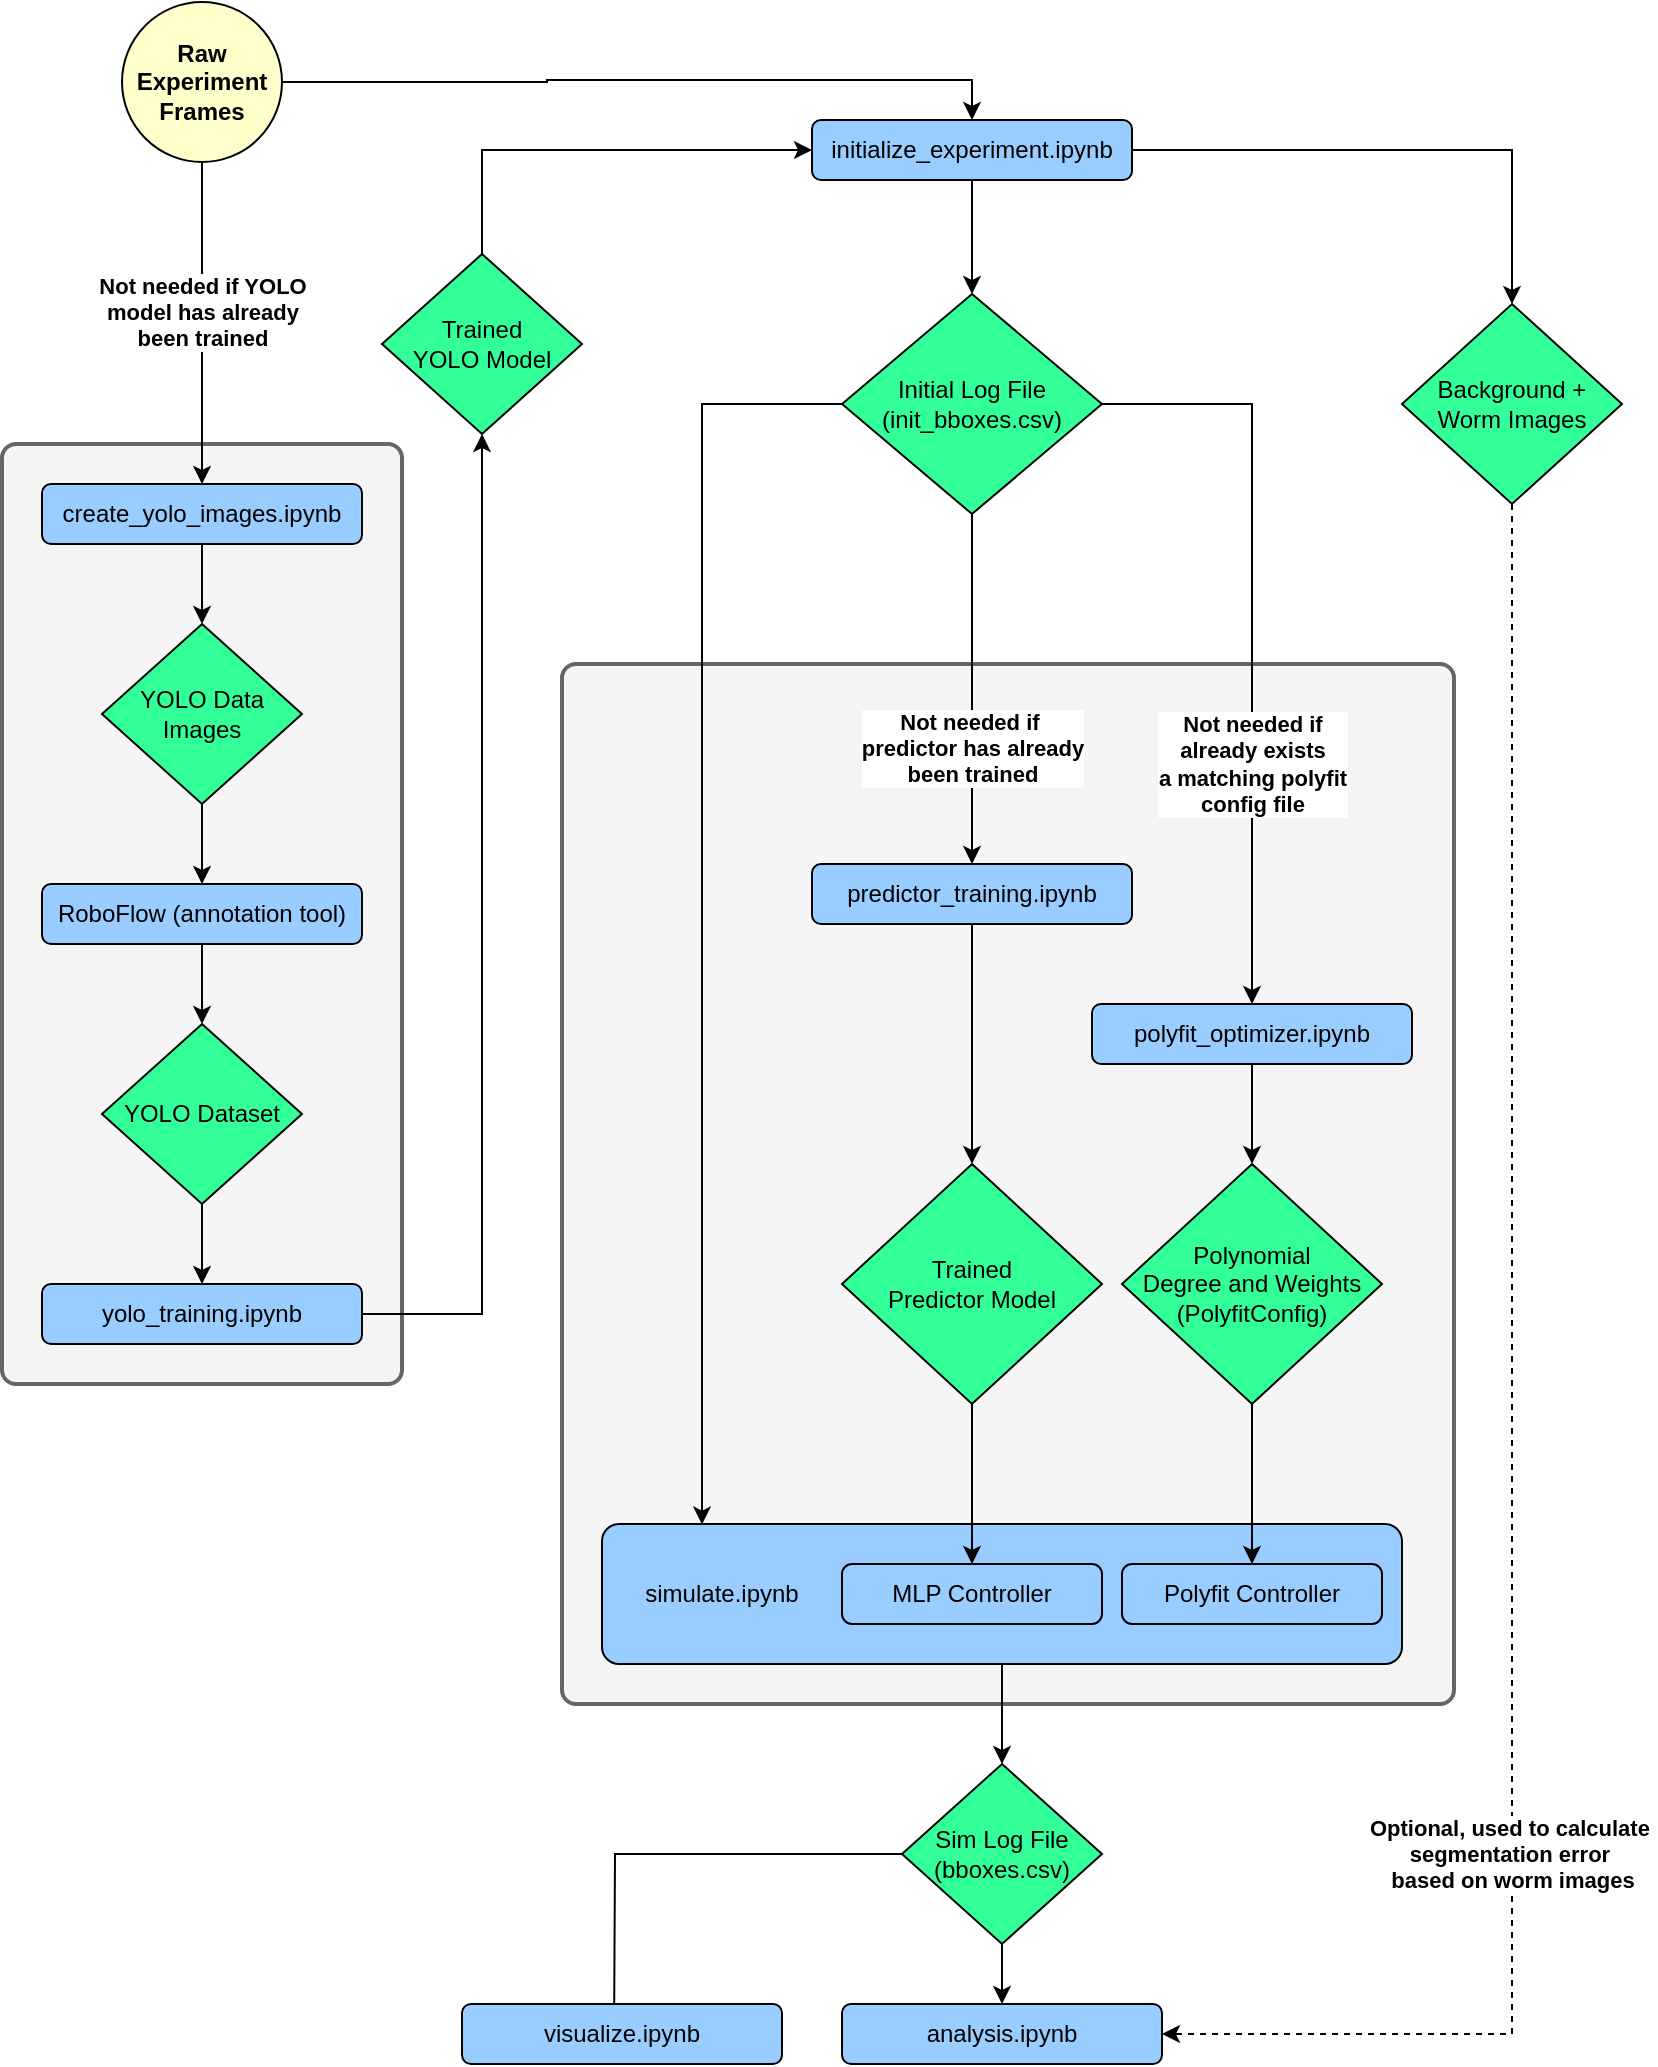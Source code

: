 <mxfile version="24.5.2" type="device">
  <diagram name="Page-1" id="aB-AKYa4uGkAp5nFMPeD">
    <mxGraphModel dx="1794" dy="823" grid="1" gridSize="10" guides="1" tooltips="1" connect="1" arrows="1" fold="1" page="1" pageScale="1" pageWidth="850" pageHeight="1100" math="0" shadow="0">
      <root>
        <mxCell id="0" />
        <mxCell id="1" parent="0" />
        <mxCell id="WDajsYb6U0dOoKer0U97-97" value="" style="rounded=1;whiteSpace=wrap;html=1;absoluteArcSize=1;arcSize=14;strokeWidth=2;fillColor=#f5f5f5;fontColor=#333333;strokeColor=#666666;" parent="1" vertex="1">
          <mxGeometry x="300" y="350" width="446" height="520" as="geometry" />
        </mxCell>
        <mxCell id="WDajsYb6U0dOoKer0U97-91" value="" style="rounded=1;whiteSpace=wrap;html=1;absoluteArcSize=1;arcSize=14;strokeWidth=2;fillColor=#f5f5f5;fontColor=#333333;strokeColor=#666666;" parent="1" vertex="1">
          <mxGeometry x="20" y="240" width="200" height="470" as="geometry" />
        </mxCell>
        <mxCell id="WDajsYb6U0dOoKer0U97-50" style="edgeStyle=orthogonalEdgeStyle;rounded=0;orthogonalLoop=1;jettySize=auto;html=1;entryX=0.5;entryY=0;entryDx=0;entryDy=0;" parent="1" source="WDajsYb6U0dOoKer0U97-1" target="WDajsYb6U0dOoKer0U97-49" edge="1">
          <mxGeometry relative="1" as="geometry" />
        </mxCell>
        <mxCell id="WDajsYb6U0dOoKer0U97-1" value="create_yolo_images.ipynb" style="rounded=1;whiteSpace=wrap;html=1;fillColor=#99CCFF;" parent="1" vertex="1">
          <mxGeometry x="40" y="260" width="160" height="30" as="geometry" />
        </mxCell>
        <mxCell id="WDajsYb6U0dOoKer0U97-92" value="&lt;span style=&quot;font-weight: 700;&quot;&gt;Not needed if YOLO&lt;br&gt;&lt;/span&gt;&lt;b&gt;model has already&lt;br style=&quot;&quot;&gt;&lt;/b&gt;&lt;span style=&quot;font-weight: 700;&quot;&gt;been trained&lt;/span&gt;" style="edgeStyle=orthogonalEdgeStyle;rounded=0;orthogonalLoop=1;jettySize=auto;html=1;exitX=0.5;exitY=1;exitDx=0;exitDy=0;" parent="1" source="WDajsYb6U0dOoKer0U97-115" target="WDajsYb6U0dOoKer0U97-1" edge="1">
          <mxGeometry x="-0.077" relative="1" as="geometry">
            <mxPoint x="-120" y="110" as="sourcePoint" />
            <mxPoint as="offset" />
          </mxGeometry>
        </mxCell>
        <mxCell id="WDajsYb6U0dOoKer0U97-89" style="edgeStyle=orthogonalEdgeStyle;rounded=0;orthogonalLoop=1;jettySize=auto;html=1;exitX=0.5;exitY=1;exitDx=0;exitDy=0;entryX=0.5;entryY=0;entryDx=0;entryDy=0;" parent="1" source="WDajsYb6U0dOoKer0U97-49" target="WDajsYb6U0dOoKer0U97-51" edge="1">
          <mxGeometry relative="1" as="geometry" />
        </mxCell>
        <mxCell id="WDajsYb6U0dOoKer0U97-49" value="YOLO Data Images" style="rhombus;whiteSpace=wrap;html=1;fillColor=#33FF99;" parent="1" vertex="1">
          <mxGeometry x="70" y="330" width="100" height="90" as="geometry" />
        </mxCell>
        <mxCell id="WDajsYb6U0dOoKer0U97-58" style="edgeStyle=orthogonalEdgeStyle;rounded=0;orthogonalLoop=1;jettySize=auto;html=1;exitX=0.5;exitY=1;exitDx=0;exitDy=0;entryX=0.5;entryY=0;entryDx=0;entryDy=0;" parent="1" source="WDajsYb6U0dOoKer0U97-51" target="WDajsYb6U0dOoKer0U97-53" edge="1">
          <mxGeometry relative="1" as="geometry" />
        </mxCell>
        <mxCell id="WDajsYb6U0dOoKer0U97-51" value="RoboFlow (annotation tool)" style="rounded=1;whiteSpace=wrap;html=1;fillColor=#99CCFF;" parent="1" vertex="1">
          <mxGeometry x="40" y="460" width="160" height="30" as="geometry" />
        </mxCell>
        <mxCell id="WDajsYb6U0dOoKer0U97-55" style="edgeStyle=orthogonalEdgeStyle;rounded=0;orthogonalLoop=1;jettySize=auto;html=1;entryX=0.5;entryY=0;entryDx=0;entryDy=0;" parent="1" source="WDajsYb6U0dOoKer0U97-53" target="WDajsYb6U0dOoKer0U97-54" edge="1">
          <mxGeometry relative="1" as="geometry" />
        </mxCell>
        <mxCell id="WDajsYb6U0dOoKer0U97-53" value="YOLO Dataset" style="rhombus;whiteSpace=wrap;html=1;fillColor=#33FF99;" parent="1" vertex="1">
          <mxGeometry x="70" y="530" width="100" height="90" as="geometry" />
        </mxCell>
        <mxCell id="_KZC26SDWzeLGglr0-F0-9" style="edgeStyle=orthogonalEdgeStyle;rounded=0;orthogonalLoop=1;jettySize=auto;html=1;exitX=1;exitY=0.5;exitDx=0;exitDy=0;entryX=0.5;entryY=1;entryDx=0;entryDy=0;" parent="1" source="WDajsYb6U0dOoKer0U97-54" target="WDajsYb6U0dOoKer0U97-56" edge="1">
          <mxGeometry relative="1" as="geometry" />
        </mxCell>
        <mxCell id="WDajsYb6U0dOoKer0U97-54" value="yolo_training.ipynb" style="rounded=1;whiteSpace=wrap;html=1;fillColor=#99CCFF;" parent="1" vertex="1">
          <mxGeometry x="40" y="660" width="160" height="30" as="geometry" />
        </mxCell>
        <mxCell id="WDajsYb6U0dOoKer0U97-95" style="edgeStyle=orthogonalEdgeStyle;rounded=0;orthogonalLoop=1;jettySize=auto;html=1;exitX=0.5;exitY=0;exitDx=0;exitDy=0;entryX=0;entryY=0.5;entryDx=0;entryDy=0;" parent="1" source="WDajsYb6U0dOoKer0U97-56" target="WDajsYb6U0dOoKer0U97-59" edge="1">
          <mxGeometry relative="1" as="geometry">
            <mxPoint x="260" y="90" as="targetPoint" />
          </mxGeometry>
        </mxCell>
        <mxCell id="WDajsYb6U0dOoKer0U97-56" value="Trained &lt;br&gt;YOLO Model" style="rhombus;whiteSpace=wrap;html=1;fillColor=#33FF99;" parent="1" vertex="1">
          <mxGeometry x="210" y="145" width="100" height="90" as="geometry" />
        </mxCell>
        <mxCell id="_KZC26SDWzeLGglr0-F0-3" style="edgeStyle=orthogonalEdgeStyle;rounded=0;orthogonalLoop=1;jettySize=auto;html=1;exitX=1;exitY=0.5;exitDx=0;exitDy=0;entryX=0.5;entryY=0;entryDx=0;entryDy=0;" parent="1" source="WDajsYb6U0dOoKer0U97-59" target="_KZC26SDWzeLGglr0-F0-2" edge="1">
          <mxGeometry relative="1" as="geometry" />
        </mxCell>
        <mxCell id="_KZC26SDWzeLGglr0-F0-4" style="edgeStyle=orthogonalEdgeStyle;rounded=0;orthogonalLoop=1;jettySize=auto;html=1;exitX=0.5;exitY=1;exitDx=0;exitDy=0;entryX=0.5;entryY=0;entryDx=0;entryDy=0;" parent="1" source="WDajsYb6U0dOoKer0U97-59" target="WDajsYb6U0dOoKer0U97-62" edge="1">
          <mxGeometry relative="1" as="geometry" />
        </mxCell>
        <mxCell id="WDajsYb6U0dOoKer0U97-59" value="initialize_experiment.ipynb" style="rounded=1;whiteSpace=wrap;html=1;fillColor=#99CCFF;" parent="1" vertex="1">
          <mxGeometry x="425" y="78" width="160" height="30" as="geometry" />
        </mxCell>
        <mxCell id="WDajsYb6U0dOoKer0U97-107" value="&lt;b&gt;Not needed if&amp;nbsp;&lt;br&gt;predictor has already&lt;br&gt;been trained&lt;/b&gt;" style="edgeStyle=orthogonalEdgeStyle;rounded=0;orthogonalLoop=1;jettySize=auto;html=1;exitX=0.5;exitY=1;exitDx=0;exitDy=0;entryX=0.5;entryY=0;entryDx=0;entryDy=0;" parent="1" source="WDajsYb6U0dOoKer0U97-62" target="WDajsYb6U0dOoKer0U97-69" edge="1">
          <mxGeometry x="0.337" relative="1" as="geometry">
            <mxPoint as="offset" />
          </mxGeometry>
        </mxCell>
        <mxCell id="WDajsYb6U0dOoKer0U97-109" value="&lt;b&gt;Not needed if&lt;br&gt;already exists &lt;br&gt;a matching polyfit &lt;br&gt;config file&lt;/b&gt;" style="edgeStyle=orthogonalEdgeStyle;rounded=0;orthogonalLoop=1;jettySize=auto;html=1;entryX=0.5;entryY=0;entryDx=0;entryDy=0;exitX=1;exitY=0.5;exitDx=0;exitDy=0;" parent="1" source="WDajsYb6U0dOoKer0U97-62" target="WDajsYb6U0dOoKer0U97-70" edge="1">
          <mxGeometry x="0.36" relative="1" as="geometry">
            <mxPoint x="616" y="240" as="sourcePoint" />
            <mxPoint as="offset" />
          </mxGeometry>
        </mxCell>
        <mxCell id="WDajsYb6U0dOoKer0U97-62" value="Initial Log File (init_bboxes.csv)" style="rhombus;whiteSpace=wrap;html=1;fillColor=#33FF99;" parent="1" vertex="1">
          <mxGeometry x="440" y="165" width="130" height="110" as="geometry" />
        </mxCell>
        <mxCell id="WDajsYb6U0dOoKer0U97-80" style="edgeStyle=orthogonalEdgeStyle;rounded=0;orthogonalLoop=1;jettySize=auto;html=1;entryX=0.5;entryY=0;entryDx=0;entryDy=0;" parent="1" source="WDajsYb6U0dOoKer0U97-64" target="WDajsYb6U0dOoKer0U97-79" edge="1">
          <mxGeometry relative="1" as="geometry" />
        </mxCell>
        <mxCell id="WDajsYb6U0dOoKer0U97-64" value="" style="rounded=1;absoluteArcSize=1;html=1;arcSize=17;fillColor=#99CCFF;" parent="1" vertex="1">
          <mxGeometry x="320" y="780" width="400" height="70" as="geometry" />
        </mxCell>
        <mxCell id="WDajsYb6U0dOoKer0U97-65" value="simulate.ipynb" style="html=1;shape=mxgraph.er.anchor;whiteSpace=wrap;" parent="WDajsYb6U0dOoKer0U97-64" vertex="1">
          <mxGeometry width="120" height="70" as="geometry" />
        </mxCell>
        <mxCell id="WDajsYb6U0dOoKer0U97-66" value="Polyfit Controller" style="rounded=1;absoluteArcSize=1;html=1;arcSize=10;whiteSpace=wrap;points=[];strokeColor=inherit;fillColor=inherit;" parent="WDajsYb6U0dOoKer0U97-64" vertex="1">
          <mxGeometry x="260" y="20" width="130" height="30" as="geometry" />
        </mxCell>
        <mxCell id="WDajsYb6U0dOoKer0U97-67" value="MLP Controller" style="rounded=1;absoluteArcSize=1;html=1;arcSize=10;whiteSpace=wrap;points=[];strokeColor=inherit;fillColor=inherit;" parent="WDajsYb6U0dOoKer0U97-64" vertex="1">
          <mxGeometry x="120" y="20" width="130" height="30" as="geometry" />
        </mxCell>
        <mxCell id="WDajsYb6U0dOoKer0U97-74" value="" style="edgeStyle=orthogonalEdgeStyle;rounded=0;orthogonalLoop=1;jettySize=auto;html=1;entryX=0.5;entryY=0;entryDx=0;entryDy=0;fontStyle=1" parent="1" source="WDajsYb6U0dOoKer0U97-69" target="WDajsYb6U0dOoKer0U97-73" edge="1">
          <mxGeometry relative="1" as="geometry" />
        </mxCell>
        <mxCell id="WDajsYb6U0dOoKer0U97-69" value="predictor_training.ipynb" style="rounded=1;whiteSpace=wrap;html=1;fillColor=#99CCFF;" parent="1" vertex="1">
          <mxGeometry x="425" y="450" width="160" height="30" as="geometry" />
        </mxCell>
        <mxCell id="WDajsYb6U0dOoKer0U97-76" value="" style="edgeStyle=orthogonalEdgeStyle;rounded=0;orthogonalLoop=1;jettySize=auto;html=1;entryX=0.5;entryY=0;entryDx=0;entryDy=0;fontStyle=1" parent="1" source="WDajsYb6U0dOoKer0U97-70" target="WDajsYb6U0dOoKer0U97-75" edge="1">
          <mxGeometry relative="1" as="geometry" />
        </mxCell>
        <mxCell id="WDajsYb6U0dOoKer0U97-70" value="polyfit_optimizer.ipynb" style="rounded=1;whiteSpace=wrap;html=1;fillColor=#99CCFF;" parent="1" vertex="1">
          <mxGeometry x="565" y="520" width="160" height="30" as="geometry" />
        </mxCell>
        <mxCell id="WDajsYb6U0dOoKer0U97-77" style="edgeStyle=orthogonalEdgeStyle;rounded=0;orthogonalLoop=1;jettySize=auto;html=1;" parent="1" source="WDajsYb6U0dOoKer0U97-73" target="WDajsYb6U0dOoKer0U97-67" edge="1">
          <mxGeometry relative="1" as="geometry" />
        </mxCell>
        <mxCell id="WDajsYb6U0dOoKer0U97-73" value="Trained &lt;br&gt;Predictor Model" style="rhombus;whiteSpace=wrap;html=1;fillColor=#33FF99;" parent="1" vertex="1">
          <mxGeometry x="440" y="600" width="130" height="120" as="geometry" />
        </mxCell>
        <mxCell id="WDajsYb6U0dOoKer0U97-78" style="edgeStyle=orthogonalEdgeStyle;rounded=0;orthogonalLoop=1;jettySize=auto;html=1;" parent="1" source="WDajsYb6U0dOoKer0U97-75" target="WDajsYb6U0dOoKer0U97-66" edge="1">
          <mxGeometry relative="1" as="geometry" />
        </mxCell>
        <mxCell id="WDajsYb6U0dOoKer0U97-75" value="Polynomial &lt;br&gt;Degree and Weights (PolyfitConfig)" style="rhombus;whiteSpace=wrap;html=1;fillColor=#33FF99;" parent="1" vertex="1">
          <mxGeometry x="580" y="600" width="130" height="120" as="geometry" />
        </mxCell>
        <mxCell id="WDajsYb6U0dOoKer0U97-82" style="edgeStyle=orthogonalEdgeStyle;rounded=0;orthogonalLoop=1;jettySize=auto;html=1;entryX=0.5;entryY=0;entryDx=0;entryDy=0;" parent="1" source="WDajsYb6U0dOoKer0U97-79" target="WDajsYb6U0dOoKer0U97-81" edge="1">
          <mxGeometry relative="1" as="geometry" />
        </mxCell>
        <mxCell id="WDajsYb6U0dOoKer0U97-118" style="edgeStyle=orthogonalEdgeStyle;rounded=0;orthogonalLoop=1;jettySize=auto;html=1;exitX=0;exitY=0.5;exitDx=0;exitDy=0;entryX=0.5;entryY=0;entryDx=0;entryDy=0;" parent="1" source="WDajsYb6U0dOoKer0U97-79" edge="1">
          <mxGeometry relative="1" as="geometry">
            <mxPoint x="326" y="1040" as="targetPoint" />
          </mxGeometry>
        </mxCell>
        <mxCell id="WDajsYb6U0dOoKer0U97-79" value="Sim Log File (bboxes.csv)" style="rhombus;whiteSpace=wrap;html=1;fillColor=#33FF99;" parent="1" vertex="1">
          <mxGeometry x="470" y="900" width="100" height="90" as="geometry" />
        </mxCell>
        <mxCell id="WDajsYb6U0dOoKer0U97-81" value="analysis.ipynb" style="rounded=1;whiteSpace=wrap;html=1;fillColor=#99CCFF;" parent="1" vertex="1">
          <mxGeometry x="440" y="1020" width="160" height="30" as="geometry" />
        </mxCell>
        <mxCell id="WDajsYb6U0dOoKer0U97-116" style="edgeStyle=orthogonalEdgeStyle;rounded=0;orthogonalLoop=1;jettySize=auto;html=1;exitX=1;exitY=0.5;exitDx=0;exitDy=0;entryX=0.5;entryY=0;entryDx=0;entryDy=0;" parent="1" source="WDajsYb6U0dOoKer0U97-115" target="WDajsYb6U0dOoKer0U97-59" edge="1">
          <mxGeometry relative="1" as="geometry" />
        </mxCell>
        <mxCell id="WDajsYb6U0dOoKer0U97-115" value="&lt;b&gt;Raw&lt;/b&gt;&lt;br&gt;&lt;span style=&quot;forced-color-adjust: none; color: rgb(0, 0, 0); font-family: Helvetica; font-size: 12px; font-style: normal; font-variant-ligatures: normal; font-variant-caps: normal; letter-spacing: normal; orphans: 2; text-align: center; text-indent: 0px; text-transform: none; widows: 2; word-spacing: 0px; -webkit-text-stroke-width: 0px; white-space: normal; text-decoration-thickness: initial; text-decoration-style: initial; text-decoration-color: initial; float: none; display: inline !important;&quot;&gt;&lt;b style=&quot;&quot;&gt;Experiment Frames&lt;/b&gt;&lt;/span&gt;" style="ellipse;whiteSpace=wrap;html=1;aspect=fixed;fillColor=#FFFFCC;" parent="1" vertex="1">
          <mxGeometry x="80" y="19" width="80" height="80" as="geometry" />
        </mxCell>
        <mxCell id="WDajsYb6U0dOoKer0U97-117" value="visualize.ipynb" style="rounded=1;whiteSpace=wrap;html=1;fillColor=#99CCFF;" parent="1" vertex="1">
          <mxGeometry x="250" y="1020" width="160" height="30" as="geometry" />
        </mxCell>
        <mxCell id="_KZC26SDWzeLGglr0-F0-2" value="Background + Worm Images" style="rhombus;whiteSpace=wrap;html=1;fillColor=#33FF99;" parent="1" vertex="1">
          <mxGeometry x="720" y="170" width="110" height="100" as="geometry" />
        </mxCell>
        <mxCell id="_KZC26SDWzeLGglr0-F0-8" value="" style="html=1;labelBackgroundColor=#ffffff;startArrow=none;startFill=0;startSize=6;endArrow=classic;endFill=1;endSize=6;jettySize=auto;orthogonalLoop=1;strokeWidth=1;dashed=1;fontSize=14;rounded=0;exitX=0.5;exitY=1;exitDx=0;exitDy=0;entryX=1;entryY=0.5;entryDx=0;entryDy=0;" parent="1" source="_KZC26SDWzeLGglr0-F0-2" target="WDajsYb6U0dOoKer0U97-81" edge="1">
          <mxGeometry width="60" height="60" relative="1" as="geometry">
            <mxPoint x="790" y="290" as="sourcePoint" />
            <mxPoint x="830" y="360" as="targetPoint" />
            <Array as="points">
              <mxPoint x="775" y="1035" />
            </Array>
          </mxGeometry>
        </mxCell>
        <mxCell id="_KZC26SDWzeLGglr0-F0-13" value="Optional, used to calculate&amp;nbsp;&lt;br&gt;segmentation error&amp;nbsp;&lt;br&gt;based on worm images" style="edgeLabel;html=1;align=center;verticalAlign=middle;resizable=0;points=[];fontStyle=1" parent="_KZC26SDWzeLGglr0-F0-8" vertex="1" connectable="0">
          <mxGeometry x="0.419" y="-1" relative="1" as="geometry">
            <mxPoint x="1" y="8" as="offset" />
          </mxGeometry>
        </mxCell>
        <mxCell id="_KZC26SDWzeLGglr0-F0-10" style="edgeStyle=orthogonalEdgeStyle;rounded=0;orthogonalLoop=1;jettySize=auto;html=1;exitX=0;exitY=0.5;exitDx=0;exitDy=0;entryX=0.125;entryY=0.004;entryDx=0;entryDy=0;entryPerimeter=0;" parent="1" source="WDajsYb6U0dOoKer0U97-62" target="WDajsYb6U0dOoKer0U97-64" edge="1">
          <mxGeometry relative="1" as="geometry">
            <Array as="points">
              <mxPoint x="370" y="220" />
            </Array>
          </mxGeometry>
        </mxCell>
      </root>
    </mxGraphModel>
  </diagram>
</mxfile>
